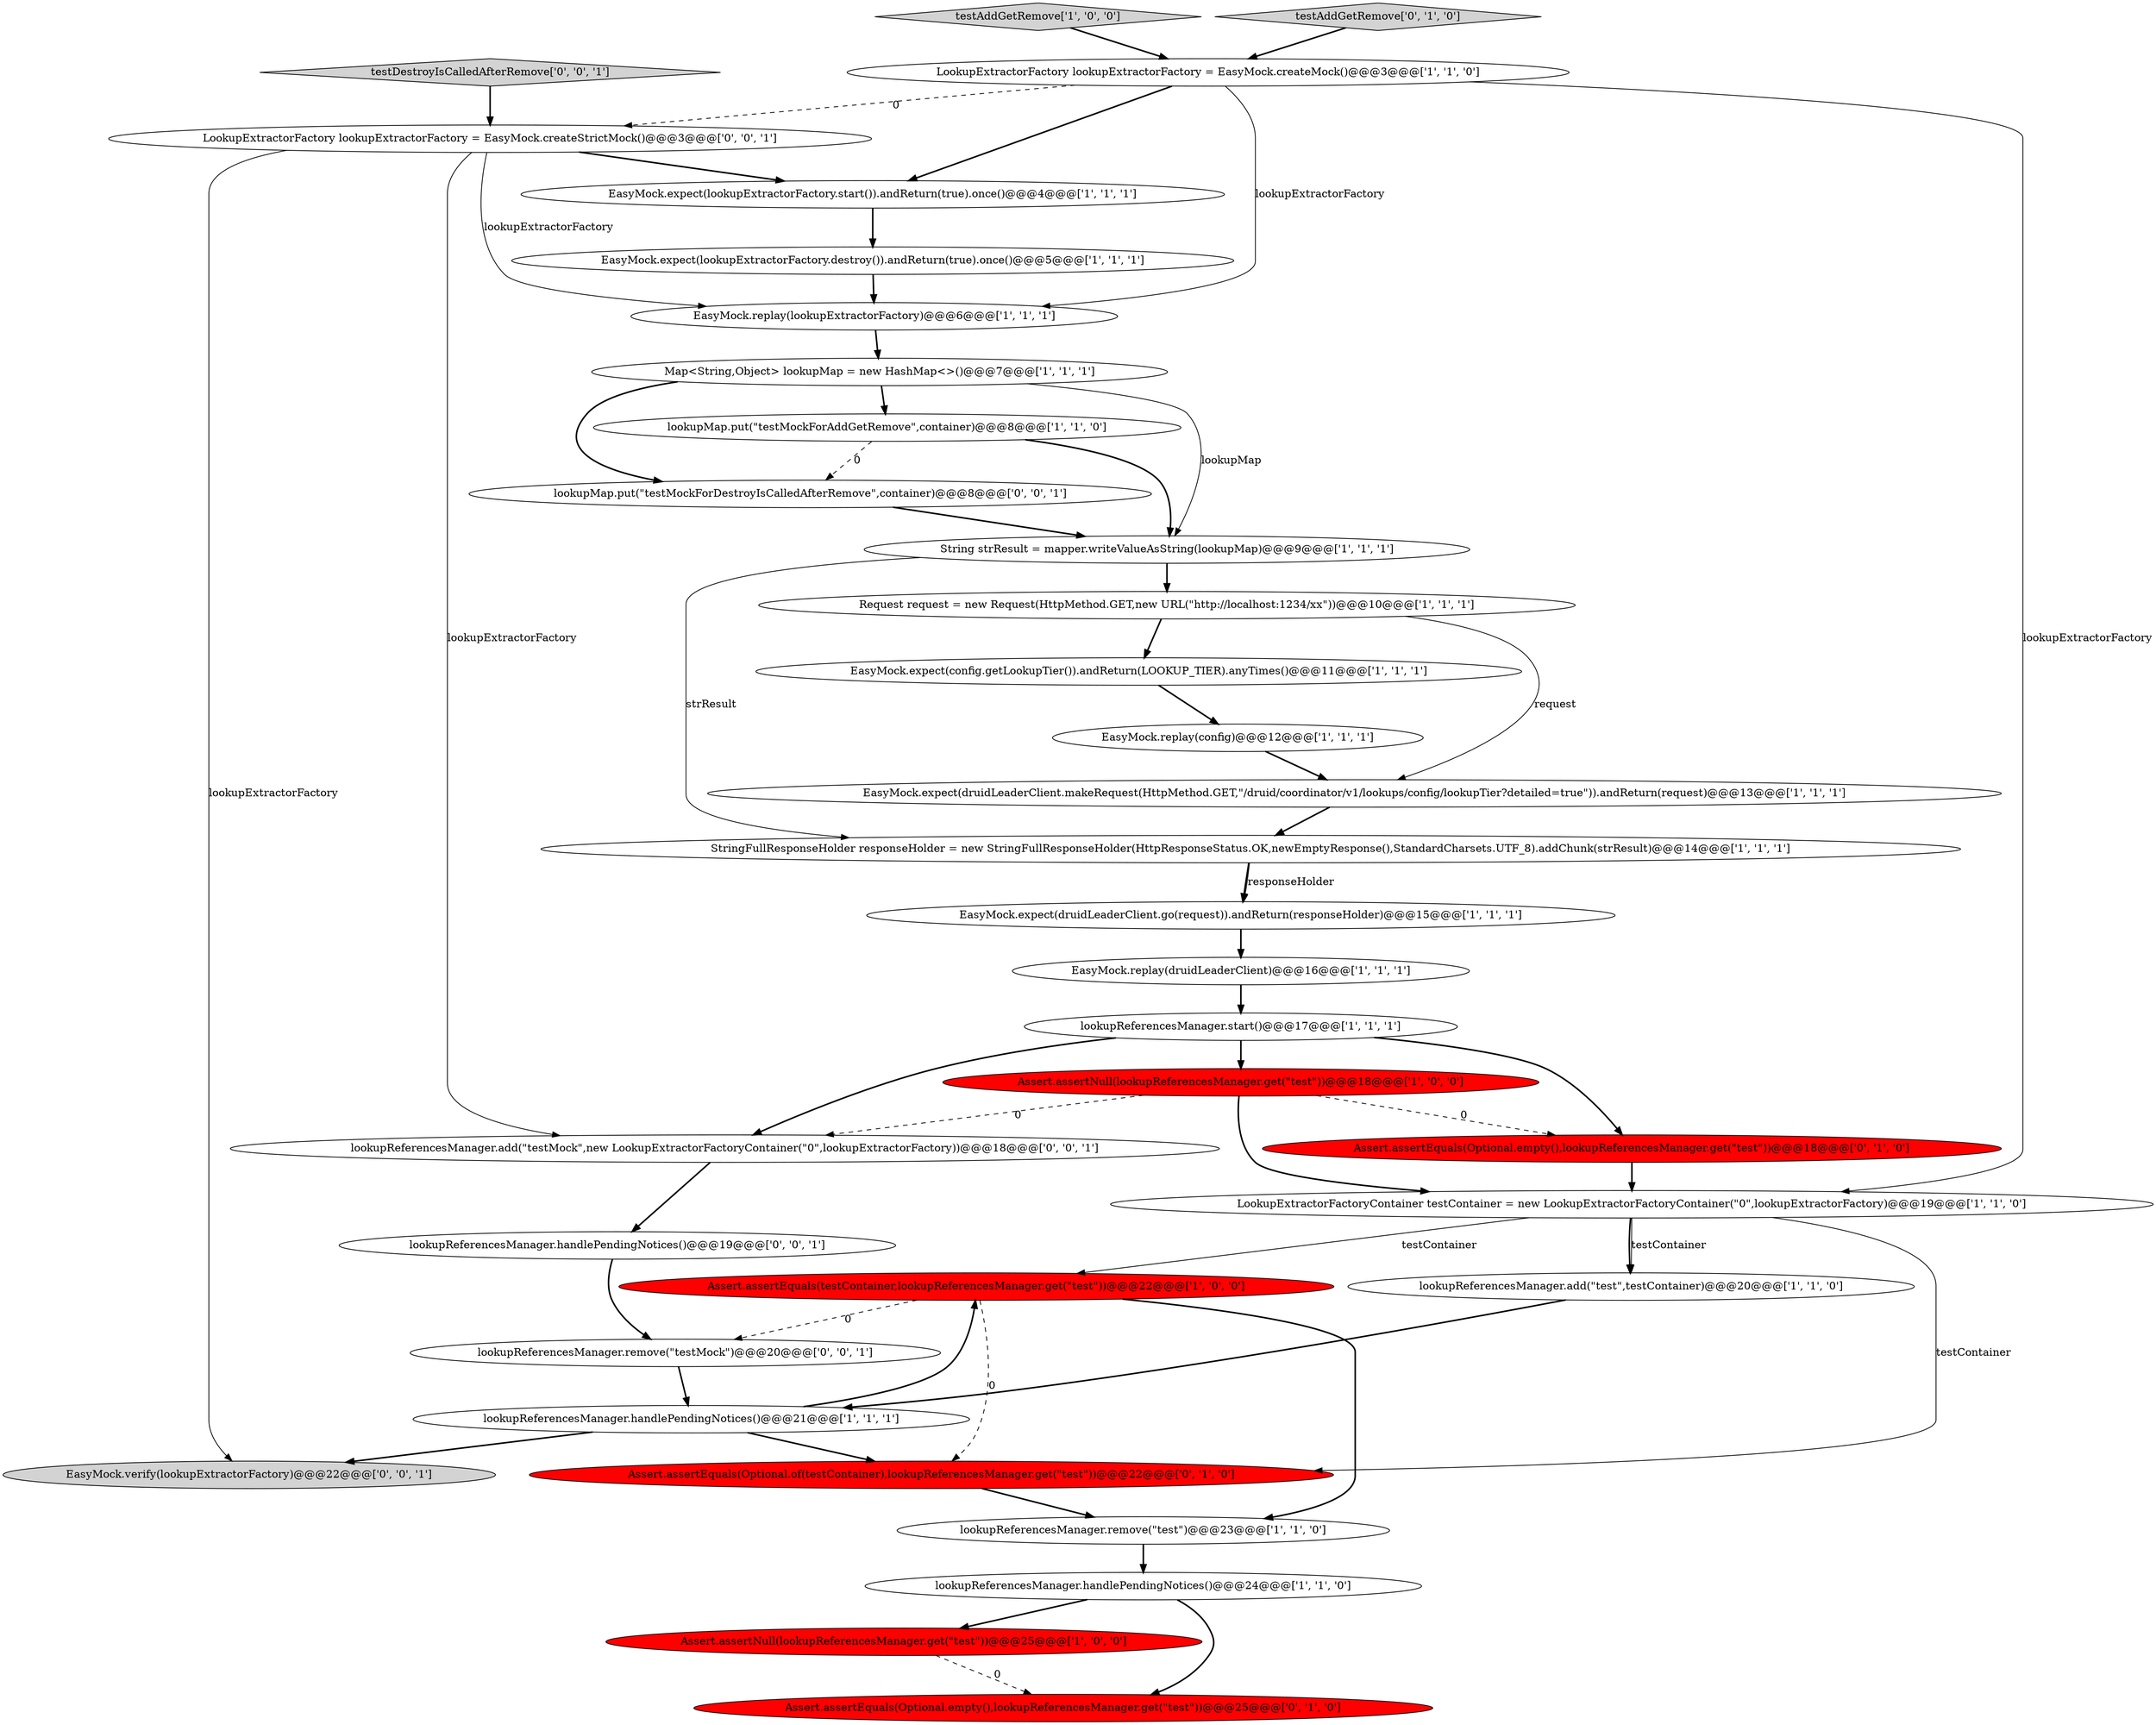 digraph {
28 [style = filled, label = "lookupMap.put(\"testMockForDestroyIsCalledAfterRemove\",container)@@@8@@@['0', '0', '1']", fillcolor = white, shape = ellipse image = "AAA0AAABBB3BBB"];
1 [style = filled, label = "Map<String,Object> lookupMap = new HashMap<>()@@@7@@@['1', '1', '1']", fillcolor = white, shape = ellipse image = "AAA0AAABBB1BBB"];
4 [style = filled, label = "Assert.assertNull(lookupReferencesManager.get(\"test\"))@@@25@@@['1', '0', '0']", fillcolor = red, shape = ellipse image = "AAA1AAABBB1BBB"];
34 [style = filled, label = "testDestroyIsCalledAfterRemove['0', '0', '1']", fillcolor = lightgray, shape = diamond image = "AAA0AAABBB3BBB"];
30 [style = filled, label = "LookupExtractorFactory lookupExtractorFactory = EasyMock.createStrictMock()@@@3@@@['0', '0', '1']", fillcolor = white, shape = ellipse image = "AAA0AAABBB3BBB"];
6 [style = filled, label = "EasyMock.expect(lookupExtractorFactory.destroy()).andReturn(true).once()@@@5@@@['1', '1', '1']", fillcolor = white, shape = ellipse image = "AAA0AAABBB1BBB"];
8 [style = filled, label = "LookupExtractorFactoryContainer testContainer = new LookupExtractorFactoryContainer(\"0\",lookupExtractorFactory)@@@19@@@['1', '1', '0']", fillcolor = white, shape = ellipse image = "AAA0AAABBB1BBB"];
12 [style = filled, label = "EasyMock.replay(lookupExtractorFactory)@@@6@@@['1', '1', '1']", fillcolor = white, shape = ellipse image = "AAA0AAABBB1BBB"];
10 [style = filled, label = "Assert.assertEquals(testContainer,lookupReferencesManager.get(\"test\"))@@@22@@@['1', '0', '0']", fillcolor = red, shape = ellipse image = "AAA1AAABBB1BBB"];
14 [style = filled, label = "String strResult = mapper.writeValueAsString(lookupMap)@@@9@@@['1', '1', '1']", fillcolor = white, shape = ellipse image = "AAA0AAABBB1BBB"];
19 [style = filled, label = "lookupReferencesManager.add(\"test\",testContainer)@@@20@@@['1', '1', '0']", fillcolor = white, shape = ellipse image = "AAA0AAABBB1BBB"];
15 [style = filled, label = "EasyMock.expect(config.getLookupTier()).andReturn(LOOKUP_TIER).anyTimes()@@@11@@@['1', '1', '1']", fillcolor = white, shape = ellipse image = "AAA0AAABBB1BBB"];
5 [style = filled, label = "testAddGetRemove['1', '0', '0']", fillcolor = lightgray, shape = diamond image = "AAA0AAABBB1BBB"];
29 [style = filled, label = "EasyMock.verify(lookupExtractorFactory)@@@22@@@['0', '0', '1']", fillcolor = lightgray, shape = ellipse image = "AAA0AAABBB3BBB"];
7 [style = filled, label = "EasyMock.expect(druidLeaderClient.makeRequest(HttpMethod.GET,\"/druid/coordinator/v1/lookups/config/lookupTier?detailed=true\")).andReturn(request)@@@13@@@['1', '1', '1']", fillcolor = white, shape = ellipse image = "AAA0AAABBB1BBB"];
27 [style = filled, label = "Assert.assertEquals(Optional.empty(),lookupReferencesManager.get(\"test\"))@@@25@@@['0', '1', '0']", fillcolor = red, shape = ellipse image = "AAA1AAABBB2BBB"];
2 [style = filled, label = "Request request = new Request(HttpMethod.GET,new URL(\"http://localhost:1234/xx\"))@@@10@@@['1', '1', '1']", fillcolor = white, shape = ellipse image = "AAA0AAABBB1BBB"];
3 [style = filled, label = "EasyMock.expect(lookupExtractorFactory.start()).andReturn(true).once()@@@4@@@['1', '1', '1']", fillcolor = white, shape = ellipse image = "AAA0AAABBB1BBB"];
25 [style = filled, label = "testAddGetRemove['0', '1', '0']", fillcolor = lightgray, shape = diamond image = "AAA0AAABBB2BBB"];
18 [style = filled, label = "lookupReferencesManager.start()@@@17@@@['1', '1', '1']", fillcolor = white, shape = ellipse image = "AAA0AAABBB1BBB"];
17 [style = filled, label = "EasyMock.expect(druidLeaderClient.go(request)).andReturn(responseHolder)@@@15@@@['1', '1', '1']", fillcolor = white, shape = ellipse image = "AAA0AAABBB1BBB"];
0 [style = filled, label = "Assert.assertNull(lookupReferencesManager.get(\"test\"))@@@18@@@['1', '0', '0']", fillcolor = red, shape = ellipse image = "AAA1AAABBB1BBB"];
32 [style = filled, label = "lookupReferencesManager.add(\"testMock\",new LookupExtractorFactoryContainer(\"0\",lookupExtractorFactory))@@@18@@@['0', '0', '1']", fillcolor = white, shape = ellipse image = "AAA0AAABBB3BBB"];
26 [style = filled, label = "Assert.assertEquals(Optional.of(testContainer),lookupReferencesManager.get(\"test\"))@@@22@@@['0', '1', '0']", fillcolor = red, shape = ellipse image = "AAA1AAABBB2BBB"];
20 [style = filled, label = "StringFullResponseHolder responseHolder = new StringFullResponseHolder(HttpResponseStatus.OK,newEmptyResponse(),StandardCharsets.UTF_8).addChunk(strResult)@@@14@@@['1', '1', '1']", fillcolor = white, shape = ellipse image = "AAA0AAABBB1BBB"];
21 [style = filled, label = "lookupReferencesManager.handlePendingNotices()@@@24@@@['1', '1', '0']", fillcolor = white, shape = ellipse image = "AAA0AAABBB1BBB"];
33 [style = filled, label = "lookupReferencesManager.handlePendingNotices()@@@19@@@['0', '0', '1']", fillcolor = white, shape = ellipse image = "AAA0AAABBB3BBB"];
11 [style = filled, label = "LookupExtractorFactory lookupExtractorFactory = EasyMock.createMock()@@@3@@@['1', '1', '0']", fillcolor = white, shape = ellipse image = "AAA0AAABBB1BBB"];
24 [style = filled, label = "Assert.assertEquals(Optional.empty(),lookupReferencesManager.get(\"test\"))@@@18@@@['0', '1', '0']", fillcolor = red, shape = ellipse image = "AAA1AAABBB2BBB"];
16 [style = filled, label = "EasyMock.replay(config)@@@12@@@['1', '1', '1']", fillcolor = white, shape = ellipse image = "AAA0AAABBB1BBB"];
9 [style = filled, label = "lookupReferencesManager.remove(\"test\")@@@23@@@['1', '1', '0']", fillcolor = white, shape = ellipse image = "AAA0AAABBB1BBB"];
23 [style = filled, label = "lookupReferencesManager.handlePendingNotices()@@@21@@@['1', '1', '1']", fillcolor = white, shape = ellipse image = "AAA0AAABBB1BBB"];
22 [style = filled, label = "EasyMock.replay(druidLeaderClient)@@@16@@@['1', '1', '1']", fillcolor = white, shape = ellipse image = "AAA0AAABBB1BBB"];
13 [style = filled, label = "lookupMap.put(\"testMockForAddGetRemove\",container)@@@8@@@['1', '1', '0']", fillcolor = white, shape = ellipse image = "AAA0AAABBB1BBB"];
31 [style = filled, label = "lookupReferencesManager.remove(\"testMock\")@@@20@@@['0', '0', '1']", fillcolor = white, shape = ellipse image = "AAA0AAABBB3BBB"];
18->24 [style = bold, label=""];
20->17 [style = bold, label=""];
31->23 [style = bold, label=""];
21->27 [style = bold, label=""];
8->19 [style = bold, label=""];
0->32 [style = dashed, label="0"];
16->7 [style = bold, label=""];
23->26 [style = bold, label=""];
8->26 [style = solid, label="testContainer"];
10->31 [style = dashed, label="0"];
4->27 [style = dashed, label="0"];
3->6 [style = bold, label=""];
26->9 [style = bold, label=""];
8->10 [style = solid, label="testContainer"];
7->20 [style = bold, label=""];
17->22 [style = bold, label=""];
15->16 [style = bold, label=""];
12->1 [style = bold, label=""];
1->13 [style = bold, label=""];
34->30 [style = bold, label=""];
32->33 [style = bold, label=""];
28->14 [style = bold, label=""];
20->17 [style = solid, label="responseHolder"];
23->29 [style = bold, label=""];
13->28 [style = dashed, label="0"];
11->8 [style = solid, label="lookupExtractorFactory"];
8->19 [style = solid, label="testContainer"];
1->28 [style = bold, label=""];
22->18 [style = bold, label=""];
10->26 [style = dashed, label="0"];
30->12 [style = solid, label="lookupExtractorFactory"];
30->29 [style = solid, label="lookupExtractorFactory"];
30->3 [style = bold, label=""];
11->3 [style = bold, label=""];
25->11 [style = bold, label=""];
19->23 [style = bold, label=""];
2->15 [style = bold, label=""];
0->8 [style = bold, label=""];
9->21 [style = bold, label=""];
18->32 [style = bold, label=""];
23->10 [style = bold, label=""];
33->31 [style = bold, label=""];
0->24 [style = dashed, label="0"];
30->32 [style = solid, label="lookupExtractorFactory"];
14->2 [style = bold, label=""];
10->9 [style = bold, label=""];
5->11 [style = bold, label=""];
24->8 [style = bold, label=""];
11->30 [style = dashed, label="0"];
2->7 [style = solid, label="request"];
13->14 [style = bold, label=""];
18->0 [style = bold, label=""];
1->14 [style = solid, label="lookupMap"];
11->12 [style = solid, label="lookupExtractorFactory"];
21->4 [style = bold, label=""];
14->20 [style = solid, label="strResult"];
6->12 [style = bold, label=""];
}
